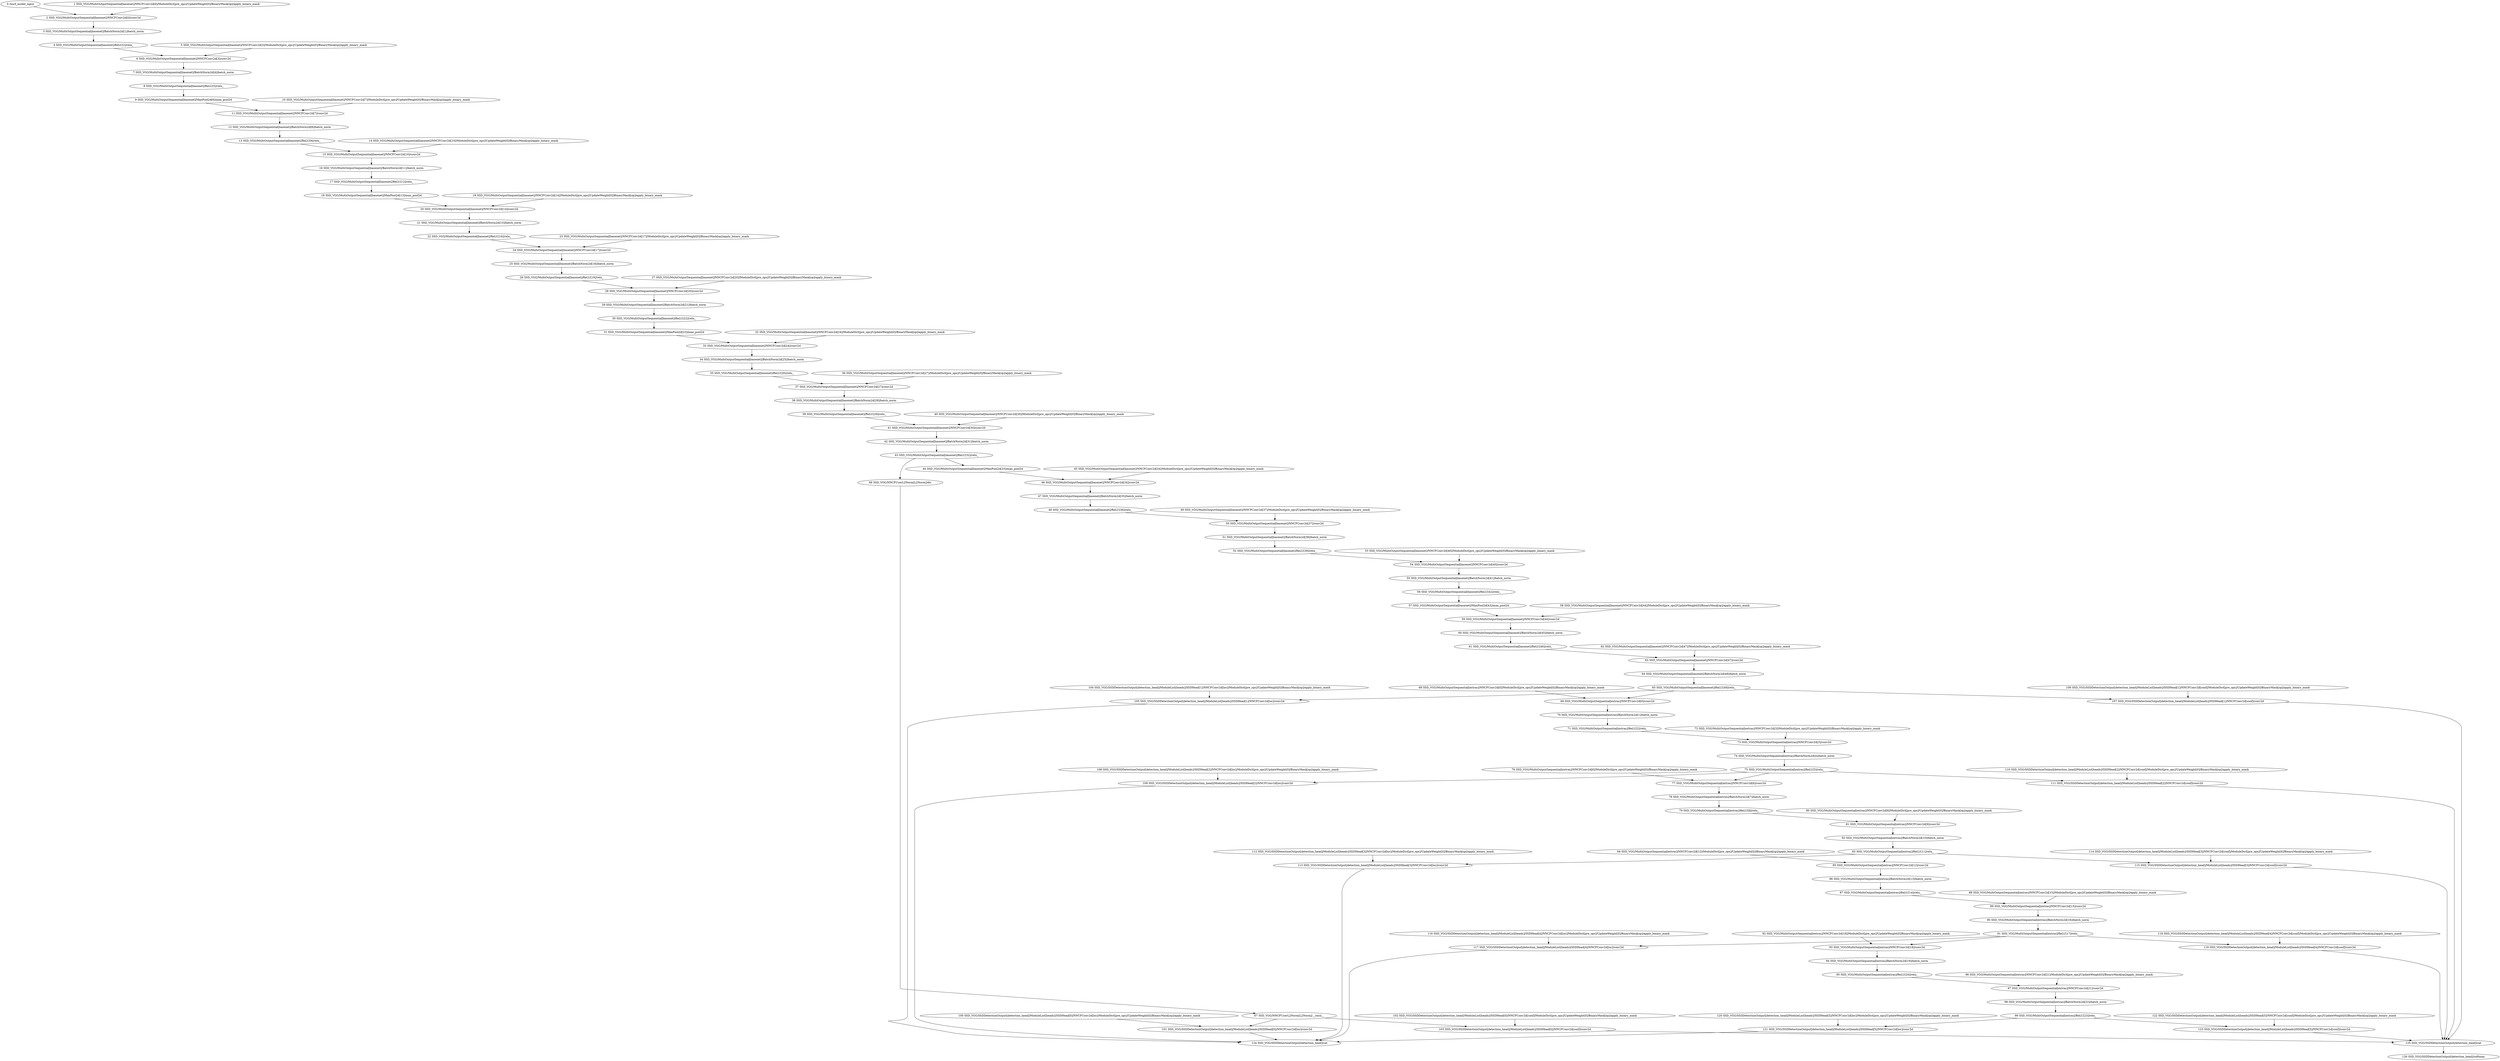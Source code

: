 strict digraph  {
"0 /nncf_model_input" [id=0, scope="", type=nncf_model_input];
"1 SSD_VGG/MultiOutputSequential[basenet]/NNCFConv2d[0]/ModuleDict[pre_ops]/UpdateWeight[0]/BinaryMask[op]/apply_binary_mask" [id=1, scope="SSD_VGG/MultiOutputSequential[basenet]/NNCFConv2d[0]/ModuleDict[pre_ops]/UpdateWeight[0]/BinaryMask[op]", type=apply_binary_mask];
"2 SSD_VGG/MultiOutputSequential[basenet]/NNCFConv2d[0]/conv2d" [id=2, scope="SSD_VGG/MultiOutputSequential[basenet]/NNCFConv2d[0]", type=conv2d];
"3 SSD_VGG/MultiOutputSequential[basenet]/BatchNorm2d[1]/batch_norm" [id=3, scope="SSD_VGG/MultiOutputSequential[basenet]/BatchNorm2d[1]", type=batch_norm];
"4 SSD_VGG/MultiOutputSequential[basenet]/ReLU[2]/relu_" [id=4, scope="SSD_VGG/MultiOutputSequential[basenet]/ReLU[2]", type=relu_];
"5 SSD_VGG/MultiOutputSequential[basenet]/NNCFConv2d[3]/ModuleDict[pre_ops]/UpdateWeight[0]/BinaryMask[op]/apply_binary_mask" [id=5, scope="SSD_VGG/MultiOutputSequential[basenet]/NNCFConv2d[3]/ModuleDict[pre_ops]/UpdateWeight[0]/BinaryMask[op]", type=apply_binary_mask];
"6 SSD_VGG/MultiOutputSequential[basenet]/NNCFConv2d[3]/conv2d" [id=6, scope="SSD_VGG/MultiOutputSequential[basenet]/NNCFConv2d[3]", type=conv2d];
"7 SSD_VGG/MultiOutputSequential[basenet]/BatchNorm2d[4]/batch_norm" [id=7, scope="SSD_VGG/MultiOutputSequential[basenet]/BatchNorm2d[4]", type=batch_norm];
"8 SSD_VGG/MultiOutputSequential[basenet]/ReLU[5]/relu_" [id=8, scope="SSD_VGG/MultiOutputSequential[basenet]/ReLU[5]", type=relu_];
"9 SSD_VGG/MultiOutputSequential[basenet]/MaxPool2d[6]/max_pool2d" [id=9, scope="SSD_VGG/MultiOutputSequential[basenet]/MaxPool2d[6]", type=max_pool2d];
"10 SSD_VGG/MultiOutputSequential[basenet]/NNCFConv2d[7]/ModuleDict[pre_ops]/UpdateWeight[0]/BinaryMask[op]/apply_binary_mask" [id=10, scope="SSD_VGG/MultiOutputSequential[basenet]/NNCFConv2d[7]/ModuleDict[pre_ops]/UpdateWeight[0]/BinaryMask[op]", type=apply_binary_mask];
"11 SSD_VGG/MultiOutputSequential[basenet]/NNCFConv2d[7]/conv2d" [id=11, scope="SSD_VGG/MultiOutputSequential[basenet]/NNCFConv2d[7]", type=conv2d];
"12 SSD_VGG/MultiOutputSequential[basenet]/BatchNorm2d[8]/batch_norm" [id=12, scope="SSD_VGG/MultiOutputSequential[basenet]/BatchNorm2d[8]", type=batch_norm];
"13 SSD_VGG/MultiOutputSequential[basenet]/ReLU[9]/relu_" [id=13, scope="SSD_VGG/MultiOutputSequential[basenet]/ReLU[9]", type=relu_];
"14 SSD_VGG/MultiOutputSequential[basenet]/NNCFConv2d[10]/ModuleDict[pre_ops]/UpdateWeight[0]/BinaryMask[op]/apply_binary_mask" [id=14, scope="SSD_VGG/MultiOutputSequential[basenet]/NNCFConv2d[10]/ModuleDict[pre_ops]/UpdateWeight[0]/BinaryMask[op]", type=apply_binary_mask];
"15 SSD_VGG/MultiOutputSequential[basenet]/NNCFConv2d[10]/conv2d" [id=15, scope="SSD_VGG/MultiOutputSequential[basenet]/NNCFConv2d[10]", type=conv2d];
"16 SSD_VGG/MultiOutputSequential[basenet]/BatchNorm2d[11]/batch_norm" [id=16, scope="SSD_VGG/MultiOutputSequential[basenet]/BatchNorm2d[11]", type=batch_norm];
"17 SSD_VGG/MultiOutputSequential[basenet]/ReLU[12]/relu_" [id=17, scope="SSD_VGG/MultiOutputSequential[basenet]/ReLU[12]", type=relu_];
"18 SSD_VGG/MultiOutputSequential[basenet]/MaxPool2d[13]/max_pool2d" [id=18, scope="SSD_VGG/MultiOutputSequential[basenet]/MaxPool2d[13]", type=max_pool2d];
"19 SSD_VGG/MultiOutputSequential[basenet]/NNCFConv2d[14]/ModuleDict[pre_ops]/UpdateWeight[0]/BinaryMask[op]/apply_binary_mask" [id=19, scope="SSD_VGG/MultiOutputSequential[basenet]/NNCFConv2d[14]/ModuleDict[pre_ops]/UpdateWeight[0]/BinaryMask[op]", type=apply_binary_mask];
"20 SSD_VGG/MultiOutputSequential[basenet]/NNCFConv2d[14]/conv2d" [id=20, scope="SSD_VGG/MultiOutputSequential[basenet]/NNCFConv2d[14]", type=conv2d];
"21 SSD_VGG/MultiOutputSequential[basenet]/BatchNorm2d[15]/batch_norm" [id=21, scope="SSD_VGG/MultiOutputSequential[basenet]/BatchNorm2d[15]", type=batch_norm];
"22 SSD_VGG/MultiOutputSequential[basenet]/ReLU[16]/relu_" [id=22, scope="SSD_VGG/MultiOutputSequential[basenet]/ReLU[16]", type=relu_];
"23 SSD_VGG/MultiOutputSequential[basenet]/NNCFConv2d[17]/ModuleDict[pre_ops]/UpdateWeight[0]/BinaryMask[op]/apply_binary_mask" [id=23, scope="SSD_VGG/MultiOutputSequential[basenet]/NNCFConv2d[17]/ModuleDict[pre_ops]/UpdateWeight[0]/BinaryMask[op]", type=apply_binary_mask];
"24 SSD_VGG/MultiOutputSequential[basenet]/NNCFConv2d[17]/conv2d" [id=24, scope="SSD_VGG/MultiOutputSequential[basenet]/NNCFConv2d[17]", type=conv2d];
"25 SSD_VGG/MultiOutputSequential[basenet]/BatchNorm2d[18]/batch_norm" [id=25, scope="SSD_VGG/MultiOutputSequential[basenet]/BatchNorm2d[18]", type=batch_norm];
"26 SSD_VGG/MultiOutputSequential[basenet]/ReLU[19]/relu_" [id=26, scope="SSD_VGG/MultiOutputSequential[basenet]/ReLU[19]", type=relu_];
"27 SSD_VGG/MultiOutputSequential[basenet]/NNCFConv2d[20]/ModuleDict[pre_ops]/UpdateWeight[0]/BinaryMask[op]/apply_binary_mask" [id=27, scope="SSD_VGG/MultiOutputSequential[basenet]/NNCFConv2d[20]/ModuleDict[pre_ops]/UpdateWeight[0]/BinaryMask[op]", type=apply_binary_mask];
"28 SSD_VGG/MultiOutputSequential[basenet]/NNCFConv2d[20]/conv2d" [id=28, scope="SSD_VGG/MultiOutputSequential[basenet]/NNCFConv2d[20]", type=conv2d];
"29 SSD_VGG/MultiOutputSequential[basenet]/BatchNorm2d[21]/batch_norm" [id=29, scope="SSD_VGG/MultiOutputSequential[basenet]/BatchNorm2d[21]", type=batch_norm];
"30 SSD_VGG/MultiOutputSequential[basenet]/ReLU[22]/relu_" [id=30, scope="SSD_VGG/MultiOutputSequential[basenet]/ReLU[22]", type=relu_];
"31 SSD_VGG/MultiOutputSequential[basenet]/MaxPool2d[23]/max_pool2d" [id=31, scope="SSD_VGG/MultiOutputSequential[basenet]/MaxPool2d[23]", type=max_pool2d];
"32 SSD_VGG/MultiOutputSequential[basenet]/NNCFConv2d[24]/ModuleDict[pre_ops]/UpdateWeight[0]/BinaryMask[op]/apply_binary_mask" [id=32, scope="SSD_VGG/MultiOutputSequential[basenet]/NNCFConv2d[24]/ModuleDict[pre_ops]/UpdateWeight[0]/BinaryMask[op]", type=apply_binary_mask];
"33 SSD_VGG/MultiOutputSequential[basenet]/NNCFConv2d[24]/conv2d" [id=33, scope="SSD_VGG/MultiOutputSequential[basenet]/NNCFConv2d[24]", type=conv2d];
"34 SSD_VGG/MultiOutputSequential[basenet]/BatchNorm2d[25]/batch_norm" [id=34, scope="SSD_VGG/MultiOutputSequential[basenet]/BatchNorm2d[25]", type=batch_norm];
"35 SSD_VGG/MultiOutputSequential[basenet]/ReLU[26]/relu_" [id=35, scope="SSD_VGG/MultiOutputSequential[basenet]/ReLU[26]", type=relu_];
"36 SSD_VGG/MultiOutputSequential[basenet]/NNCFConv2d[27]/ModuleDict[pre_ops]/UpdateWeight[0]/BinaryMask[op]/apply_binary_mask" [id=36, scope="SSD_VGG/MultiOutputSequential[basenet]/NNCFConv2d[27]/ModuleDict[pre_ops]/UpdateWeight[0]/BinaryMask[op]", type=apply_binary_mask];
"37 SSD_VGG/MultiOutputSequential[basenet]/NNCFConv2d[27]/conv2d" [id=37, scope="SSD_VGG/MultiOutputSequential[basenet]/NNCFConv2d[27]", type=conv2d];
"38 SSD_VGG/MultiOutputSequential[basenet]/BatchNorm2d[28]/batch_norm" [id=38, scope="SSD_VGG/MultiOutputSequential[basenet]/BatchNorm2d[28]", type=batch_norm];
"39 SSD_VGG/MultiOutputSequential[basenet]/ReLU[29]/relu_" [id=39, scope="SSD_VGG/MultiOutputSequential[basenet]/ReLU[29]", type=relu_];
"40 SSD_VGG/MultiOutputSequential[basenet]/NNCFConv2d[30]/ModuleDict[pre_ops]/UpdateWeight[0]/BinaryMask[op]/apply_binary_mask" [id=40, scope="SSD_VGG/MultiOutputSequential[basenet]/NNCFConv2d[30]/ModuleDict[pre_ops]/UpdateWeight[0]/BinaryMask[op]", type=apply_binary_mask];
"41 SSD_VGG/MultiOutputSequential[basenet]/NNCFConv2d[30]/conv2d" [id=41, scope="SSD_VGG/MultiOutputSequential[basenet]/NNCFConv2d[30]", type=conv2d];
"42 SSD_VGG/MultiOutputSequential[basenet]/BatchNorm2d[31]/batch_norm" [id=42, scope="SSD_VGG/MultiOutputSequential[basenet]/BatchNorm2d[31]", type=batch_norm];
"43 SSD_VGG/MultiOutputSequential[basenet]/ReLU[32]/relu_" [id=43, scope="SSD_VGG/MultiOutputSequential[basenet]/ReLU[32]", type=relu_];
"44 SSD_VGG/MultiOutputSequential[basenet]/MaxPool2d[33]/max_pool2d" [id=44, scope="SSD_VGG/MultiOutputSequential[basenet]/MaxPool2d[33]", type=max_pool2d];
"45 SSD_VGG/MultiOutputSequential[basenet]/NNCFConv2d[34]/ModuleDict[pre_ops]/UpdateWeight[0]/BinaryMask[op]/apply_binary_mask" [id=45, scope="SSD_VGG/MultiOutputSequential[basenet]/NNCFConv2d[34]/ModuleDict[pre_ops]/UpdateWeight[0]/BinaryMask[op]", type=apply_binary_mask];
"46 SSD_VGG/MultiOutputSequential[basenet]/NNCFConv2d[34]/conv2d" [id=46, scope="SSD_VGG/MultiOutputSequential[basenet]/NNCFConv2d[34]", type=conv2d];
"47 SSD_VGG/MultiOutputSequential[basenet]/BatchNorm2d[35]/batch_norm" [id=47, scope="SSD_VGG/MultiOutputSequential[basenet]/BatchNorm2d[35]", type=batch_norm];
"48 SSD_VGG/MultiOutputSequential[basenet]/ReLU[36]/relu_" [id=48, scope="SSD_VGG/MultiOutputSequential[basenet]/ReLU[36]", type=relu_];
"49 SSD_VGG/MultiOutputSequential[basenet]/NNCFConv2d[37]/ModuleDict[pre_ops]/UpdateWeight[0]/BinaryMask[op]/apply_binary_mask" [id=49, scope="SSD_VGG/MultiOutputSequential[basenet]/NNCFConv2d[37]/ModuleDict[pre_ops]/UpdateWeight[0]/BinaryMask[op]", type=apply_binary_mask];
"50 SSD_VGG/MultiOutputSequential[basenet]/NNCFConv2d[37]/conv2d" [id=50, scope="SSD_VGG/MultiOutputSequential[basenet]/NNCFConv2d[37]", type=conv2d];
"51 SSD_VGG/MultiOutputSequential[basenet]/BatchNorm2d[38]/batch_norm" [id=51, scope="SSD_VGG/MultiOutputSequential[basenet]/BatchNorm2d[38]", type=batch_norm];
"52 SSD_VGG/MultiOutputSequential[basenet]/ReLU[39]/relu_" [id=52, scope="SSD_VGG/MultiOutputSequential[basenet]/ReLU[39]", type=relu_];
"53 SSD_VGG/MultiOutputSequential[basenet]/NNCFConv2d[40]/ModuleDict[pre_ops]/UpdateWeight[0]/BinaryMask[op]/apply_binary_mask" [id=53, scope="SSD_VGG/MultiOutputSequential[basenet]/NNCFConv2d[40]/ModuleDict[pre_ops]/UpdateWeight[0]/BinaryMask[op]", type=apply_binary_mask];
"54 SSD_VGG/MultiOutputSequential[basenet]/NNCFConv2d[40]/conv2d" [id=54, scope="SSD_VGG/MultiOutputSequential[basenet]/NNCFConv2d[40]", type=conv2d];
"55 SSD_VGG/MultiOutputSequential[basenet]/BatchNorm2d[41]/batch_norm" [id=55, scope="SSD_VGG/MultiOutputSequential[basenet]/BatchNorm2d[41]", type=batch_norm];
"56 SSD_VGG/MultiOutputSequential[basenet]/ReLU[42]/relu_" [id=56, scope="SSD_VGG/MultiOutputSequential[basenet]/ReLU[42]", type=relu_];
"57 SSD_VGG/MultiOutputSequential[basenet]/MaxPool2d[43]/max_pool2d" [id=57, scope="SSD_VGG/MultiOutputSequential[basenet]/MaxPool2d[43]", type=max_pool2d];
"58 SSD_VGG/MultiOutputSequential[basenet]/NNCFConv2d[44]/ModuleDict[pre_ops]/UpdateWeight[0]/BinaryMask[op]/apply_binary_mask" [id=58, scope="SSD_VGG/MultiOutputSequential[basenet]/NNCFConv2d[44]/ModuleDict[pre_ops]/UpdateWeight[0]/BinaryMask[op]", type=apply_binary_mask];
"59 SSD_VGG/MultiOutputSequential[basenet]/NNCFConv2d[44]/conv2d" [id=59, scope="SSD_VGG/MultiOutputSequential[basenet]/NNCFConv2d[44]", type=conv2d];
"60 SSD_VGG/MultiOutputSequential[basenet]/BatchNorm2d[45]/batch_norm" [id=60, scope="SSD_VGG/MultiOutputSequential[basenet]/BatchNorm2d[45]", type=batch_norm];
"61 SSD_VGG/MultiOutputSequential[basenet]/ReLU[46]/relu_" [id=61, scope="SSD_VGG/MultiOutputSequential[basenet]/ReLU[46]", type=relu_];
"62 SSD_VGG/MultiOutputSequential[basenet]/NNCFConv2d[47]/ModuleDict[pre_ops]/UpdateWeight[0]/BinaryMask[op]/apply_binary_mask" [id=62, scope="SSD_VGG/MultiOutputSequential[basenet]/NNCFConv2d[47]/ModuleDict[pre_ops]/UpdateWeight[0]/BinaryMask[op]", type=apply_binary_mask];
"63 SSD_VGG/MultiOutputSequential[basenet]/NNCFConv2d[47]/conv2d" [id=63, scope="SSD_VGG/MultiOutputSequential[basenet]/NNCFConv2d[47]", type=conv2d];
"64 SSD_VGG/MultiOutputSequential[basenet]/BatchNorm2d[48]/batch_norm" [id=64, scope="SSD_VGG/MultiOutputSequential[basenet]/BatchNorm2d[48]", type=batch_norm];
"65 SSD_VGG/MultiOutputSequential[basenet]/ReLU[49]/relu_" [id=65, scope="SSD_VGG/MultiOutputSequential[basenet]/ReLU[49]", type=relu_];
"66 SSD_VGG/NNCFUserL2Norm[L2Norm]/div" [id=66, scope="SSD_VGG/NNCFUserL2Norm[L2Norm]", type=div];
"67 SSD_VGG/NNCFUserL2Norm[L2Norm]/__rmul__" [id=67, scope="SSD_VGG/NNCFUserL2Norm[L2Norm]", type=__rmul__];
"68 SSD_VGG/MultiOutputSequential[extras]/NNCFConv2d[0]/ModuleDict[pre_ops]/UpdateWeight[0]/BinaryMask[op]/apply_binary_mask" [id=68, scope="SSD_VGG/MultiOutputSequential[extras]/NNCFConv2d[0]/ModuleDict[pre_ops]/UpdateWeight[0]/BinaryMask[op]", type=apply_binary_mask];
"69 SSD_VGG/MultiOutputSequential[extras]/NNCFConv2d[0]/conv2d" [id=69, scope="SSD_VGG/MultiOutputSequential[extras]/NNCFConv2d[0]", type=conv2d];
"70 SSD_VGG/MultiOutputSequential[extras]/BatchNorm2d[1]/batch_norm" [id=70, scope="SSD_VGG/MultiOutputSequential[extras]/BatchNorm2d[1]", type=batch_norm];
"71 SSD_VGG/MultiOutputSequential[extras]/ReLU[2]/relu_" [id=71, scope="SSD_VGG/MultiOutputSequential[extras]/ReLU[2]", type=relu_];
"72 SSD_VGG/MultiOutputSequential[extras]/NNCFConv2d[3]/ModuleDict[pre_ops]/UpdateWeight[0]/BinaryMask[op]/apply_binary_mask" [id=72, scope="SSD_VGG/MultiOutputSequential[extras]/NNCFConv2d[3]/ModuleDict[pre_ops]/UpdateWeight[0]/BinaryMask[op]", type=apply_binary_mask];
"73 SSD_VGG/MultiOutputSequential[extras]/NNCFConv2d[3]/conv2d" [id=73, scope="SSD_VGG/MultiOutputSequential[extras]/NNCFConv2d[3]", type=conv2d];
"74 SSD_VGG/MultiOutputSequential[extras]/BatchNorm2d[4]/batch_norm" [id=74, scope="SSD_VGG/MultiOutputSequential[extras]/BatchNorm2d[4]", type=batch_norm];
"75 SSD_VGG/MultiOutputSequential[extras]/ReLU[5]/relu_" [id=75, scope="SSD_VGG/MultiOutputSequential[extras]/ReLU[5]", type=relu_];
"76 SSD_VGG/MultiOutputSequential[extras]/NNCFConv2d[6]/ModuleDict[pre_ops]/UpdateWeight[0]/BinaryMask[op]/apply_binary_mask" [id=76, scope="SSD_VGG/MultiOutputSequential[extras]/NNCFConv2d[6]/ModuleDict[pre_ops]/UpdateWeight[0]/BinaryMask[op]", type=apply_binary_mask];
"77 SSD_VGG/MultiOutputSequential[extras]/NNCFConv2d[6]/conv2d" [id=77, scope="SSD_VGG/MultiOutputSequential[extras]/NNCFConv2d[6]", type=conv2d];
"78 SSD_VGG/MultiOutputSequential[extras]/BatchNorm2d[7]/batch_norm" [id=78, scope="SSD_VGG/MultiOutputSequential[extras]/BatchNorm2d[7]", type=batch_norm];
"79 SSD_VGG/MultiOutputSequential[extras]/ReLU[8]/relu_" [id=79, scope="SSD_VGG/MultiOutputSequential[extras]/ReLU[8]", type=relu_];
"80 SSD_VGG/MultiOutputSequential[extras]/NNCFConv2d[9]/ModuleDict[pre_ops]/UpdateWeight[0]/BinaryMask[op]/apply_binary_mask" [id=80, scope="SSD_VGG/MultiOutputSequential[extras]/NNCFConv2d[9]/ModuleDict[pre_ops]/UpdateWeight[0]/BinaryMask[op]", type=apply_binary_mask];
"81 SSD_VGG/MultiOutputSequential[extras]/NNCFConv2d[9]/conv2d" [id=81, scope="SSD_VGG/MultiOutputSequential[extras]/NNCFConv2d[9]", type=conv2d];
"82 SSD_VGG/MultiOutputSequential[extras]/BatchNorm2d[10]/batch_norm" [id=82, scope="SSD_VGG/MultiOutputSequential[extras]/BatchNorm2d[10]", type=batch_norm];
"83 SSD_VGG/MultiOutputSequential[extras]/ReLU[11]/relu_" [id=83, scope="SSD_VGG/MultiOutputSequential[extras]/ReLU[11]", type=relu_];
"84 SSD_VGG/MultiOutputSequential[extras]/NNCFConv2d[12]/ModuleDict[pre_ops]/UpdateWeight[0]/BinaryMask[op]/apply_binary_mask" [id=84, scope="SSD_VGG/MultiOutputSequential[extras]/NNCFConv2d[12]/ModuleDict[pre_ops]/UpdateWeight[0]/BinaryMask[op]", type=apply_binary_mask];
"85 SSD_VGG/MultiOutputSequential[extras]/NNCFConv2d[12]/conv2d" [id=85, scope="SSD_VGG/MultiOutputSequential[extras]/NNCFConv2d[12]", type=conv2d];
"86 SSD_VGG/MultiOutputSequential[extras]/BatchNorm2d[13]/batch_norm" [id=86, scope="SSD_VGG/MultiOutputSequential[extras]/BatchNorm2d[13]", type=batch_norm];
"87 SSD_VGG/MultiOutputSequential[extras]/ReLU[14]/relu_" [id=87, scope="SSD_VGG/MultiOutputSequential[extras]/ReLU[14]", type=relu_];
"88 SSD_VGG/MultiOutputSequential[extras]/NNCFConv2d[15]/ModuleDict[pre_ops]/UpdateWeight[0]/BinaryMask[op]/apply_binary_mask" [id=88, scope="SSD_VGG/MultiOutputSequential[extras]/NNCFConv2d[15]/ModuleDict[pre_ops]/UpdateWeight[0]/BinaryMask[op]", type=apply_binary_mask];
"89 SSD_VGG/MultiOutputSequential[extras]/NNCFConv2d[15]/conv2d" [id=89, scope="SSD_VGG/MultiOutputSequential[extras]/NNCFConv2d[15]", type=conv2d];
"90 SSD_VGG/MultiOutputSequential[extras]/BatchNorm2d[16]/batch_norm" [id=90, scope="SSD_VGG/MultiOutputSequential[extras]/BatchNorm2d[16]", type=batch_norm];
"91 SSD_VGG/MultiOutputSequential[extras]/ReLU[17]/relu_" [id=91, scope="SSD_VGG/MultiOutputSequential[extras]/ReLU[17]", type=relu_];
"92 SSD_VGG/MultiOutputSequential[extras]/NNCFConv2d[18]/ModuleDict[pre_ops]/UpdateWeight[0]/BinaryMask[op]/apply_binary_mask" [id=92, scope="SSD_VGG/MultiOutputSequential[extras]/NNCFConv2d[18]/ModuleDict[pre_ops]/UpdateWeight[0]/BinaryMask[op]", type=apply_binary_mask];
"93 SSD_VGG/MultiOutputSequential[extras]/NNCFConv2d[18]/conv2d" [id=93, scope="SSD_VGG/MultiOutputSequential[extras]/NNCFConv2d[18]", type=conv2d];
"94 SSD_VGG/MultiOutputSequential[extras]/BatchNorm2d[19]/batch_norm" [id=94, scope="SSD_VGG/MultiOutputSequential[extras]/BatchNorm2d[19]", type=batch_norm];
"95 SSD_VGG/MultiOutputSequential[extras]/ReLU[20]/relu_" [id=95, scope="SSD_VGG/MultiOutputSequential[extras]/ReLU[20]", type=relu_];
"96 SSD_VGG/MultiOutputSequential[extras]/NNCFConv2d[21]/ModuleDict[pre_ops]/UpdateWeight[0]/BinaryMask[op]/apply_binary_mask" [id=96, scope="SSD_VGG/MultiOutputSequential[extras]/NNCFConv2d[21]/ModuleDict[pre_ops]/UpdateWeight[0]/BinaryMask[op]", type=apply_binary_mask];
"97 SSD_VGG/MultiOutputSequential[extras]/NNCFConv2d[21]/conv2d" [id=97, scope="SSD_VGG/MultiOutputSequential[extras]/NNCFConv2d[21]", type=conv2d];
"98 SSD_VGG/MultiOutputSequential[extras]/BatchNorm2d[22]/batch_norm" [id=98, scope="SSD_VGG/MultiOutputSequential[extras]/BatchNorm2d[22]", type=batch_norm];
"99 SSD_VGG/MultiOutputSequential[extras]/ReLU[23]/relu_" [id=99, scope="SSD_VGG/MultiOutputSequential[extras]/ReLU[23]", type=relu_];
"100 SSD_VGG/SSDDetectionOutput[detection_head]/ModuleList[heads]/SSDHead[0]/NNCFConv2d[loc]/ModuleDict[pre_ops]/UpdateWeight[0]/BinaryMask[op]/apply_binary_mask" [id=100, scope="SSD_VGG/SSDDetectionOutput[detection_head]/ModuleList[heads]/SSDHead[0]/NNCFConv2d[loc]/ModuleDict[pre_ops]/UpdateWeight[0]/BinaryMask[op]", type=apply_binary_mask];
"101 SSD_VGG/SSDDetectionOutput[detection_head]/ModuleList[heads]/SSDHead[0]/NNCFConv2d[loc]/conv2d" [id=101, scope="SSD_VGG/SSDDetectionOutput[detection_head]/ModuleList[heads]/SSDHead[0]/NNCFConv2d[loc]", type=conv2d];
"102 SSD_VGG/SSDDetectionOutput[detection_head]/ModuleList[heads]/SSDHead[0]/NNCFConv2d[conf]/ModuleDict[pre_ops]/UpdateWeight[0]/BinaryMask[op]/apply_binary_mask" [id=102, scope="SSD_VGG/SSDDetectionOutput[detection_head]/ModuleList[heads]/SSDHead[0]/NNCFConv2d[conf]/ModuleDict[pre_ops]/UpdateWeight[0]/BinaryMask[op]", type=apply_binary_mask];
"103 SSD_VGG/SSDDetectionOutput[detection_head]/ModuleList[heads]/SSDHead[0]/NNCFConv2d[conf]/conv2d" [id=103, scope="SSD_VGG/SSDDetectionOutput[detection_head]/ModuleList[heads]/SSDHead[0]/NNCFConv2d[conf]", type=conv2d];
"104 SSD_VGG/SSDDetectionOutput[detection_head]/ModuleList[heads]/SSDHead[1]/NNCFConv2d[loc]/ModuleDict[pre_ops]/UpdateWeight[0]/BinaryMask[op]/apply_binary_mask" [id=104, scope="SSD_VGG/SSDDetectionOutput[detection_head]/ModuleList[heads]/SSDHead[1]/NNCFConv2d[loc]/ModuleDict[pre_ops]/UpdateWeight[0]/BinaryMask[op]", type=apply_binary_mask];
"105 SSD_VGG/SSDDetectionOutput[detection_head]/ModuleList[heads]/SSDHead[1]/NNCFConv2d[loc]/conv2d" [id=105, scope="SSD_VGG/SSDDetectionOutput[detection_head]/ModuleList[heads]/SSDHead[1]/NNCFConv2d[loc]", type=conv2d];
"106 SSD_VGG/SSDDetectionOutput[detection_head]/ModuleList[heads]/SSDHead[1]/NNCFConv2d[conf]/ModuleDict[pre_ops]/UpdateWeight[0]/BinaryMask[op]/apply_binary_mask" [id=106, scope="SSD_VGG/SSDDetectionOutput[detection_head]/ModuleList[heads]/SSDHead[1]/NNCFConv2d[conf]/ModuleDict[pre_ops]/UpdateWeight[0]/BinaryMask[op]", type=apply_binary_mask];
"107 SSD_VGG/SSDDetectionOutput[detection_head]/ModuleList[heads]/SSDHead[1]/NNCFConv2d[conf]/conv2d" [id=107, scope="SSD_VGG/SSDDetectionOutput[detection_head]/ModuleList[heads]/SSDHead[1]/NNCFConv2d[conf]", type=conv2d];
"108 SSD_VGG/SSDDetectionOutput[detection_head]/ModuleList[heads]/SSDHead[2]/NNCFConv2d[loc]/ModuleDict[pre_ops]/UpdateWeight[0]/BinaryMask[op]/apply_binary_mask" [id=108, scope="SSD_VGG/SSDDetectionOutput[detection_head]/ModuleList[heads]/SSDHead[2]/NNCFConv2d[loc]/ModuleDict[pre_ops]/UpdateWeight[0]/BinaryMask[op]", type=apply_binary_mask];
"109 SSD_VGG/SSDDetectionOutput[detection_head]/ModuleList[heads]/SSDHead[2]/NNCFConv2d[loc]/conv2d" [id=109, scope="SSD_VGG/SSDDetectionOutput[detection_head]/ModuleList[heads]/SSDHead[2]/NNCFConv2d[loc]", type=conv2d];
"110 SSD_VGG/SSDDetectionOutput[detection_head]/ModuleList[heads]/SSDHead[2]/NNCFConv2d[conf]/ModuleDict[pre_ops]/UpdateWeight[0]/BinaryMask[op]/apply_binary_mask" [id=110, scope="SSD_VGG/SSDDetectionOutput[detection_head]/ModuleList[heads]/SSDHead[2]/NNCFConv2d[conf]/ModuleDict[pre_ops]/UpdateWeight[0]/BinaryMask[op]", type=apply_binary_mask];
"111 SSD_VGG/SSDDetectionOutput[detection_head]/ModuleList[heads]/SSDHead[2]/NNCFConv2d[conf]/conv2d" [id=111, scope="SSD_VGG/SSDDetectionOutput[detection_head]/ModuleList[heads]/SSDHead[2]/NNCFConv2d[conf]", type=conv2d];
"112 SSD_VGG/SSDDetectionOutput[detection_head]/ModuleList[heads]/SSDHead[3]/NNCFConv2d[loc]/ModuleDict[pre_ops]/UpdateWeight[0]/BinaryMask[op]/apply_binary_mask" [id=112, scope="SSD_VGG/SSDDetectionOutput[detection_head]/ModuleList[heads]/SSDHead[3]/NNCFConv2d[loc]/ModuleDict[pre_ops]/UpdateWeight[0]/BinaryMask[op]", type=apply_binary_mask];
"113 SSD_VGG/SSDDetectionOutput[detection_head]/ModuleList[heads]/SSDHead[3]/NNCFConv2d[loc]/conv2d" [id=113, scope="SSD_VGG/SSDDetectionOutput[detection_head]/ModuleList[heads]/SSDHead[3]/NNCFConv2d[loc]", type=conv2d];
"114 SSD_VGG/SSDDetectionOutput[detection_head]/ModuleList[heads]/SSDHead[3]/NNCFConv2d[conf]/ModuleDict[pre_ops]/UpdateWeight[0]/BinaryMask[op]/apply_binary_mask" [id=114, scope="SSD_VGG/SSDDetectionOutput[detection_head]/ModuleList[heads]/SSDHead[3]/NNCFConv2d[conf]/ModuleDict[pre_ops]/UpdateWeight[0]/BinaryMask[op]", type=apply_binary_mask];
"115 SSD_VGG/SSDDetectionOutput[detection_head]/ModuleList[heads]/SSDHead[3]/NNCFConv2d[conf]/conv2d" [id=115, scope="SSD_VGG/SSDDetectionOutput[detection_head]/ModuleList[heads]/SSDHead[3]/NNCFConv2d[conf]", type=conv2d];
"116 SSD_VGG/SSDDetectionOutput[detection_head]/ModuleList[heads]/SSDHead[4]/NNCFConv2d[loc]/ModuleDict[pre_ops]/UpdateWeight[0]/BinaryMask[op]/apply_binary_mask" [id=116, scope="SSD_VGG/SSDDetectionOutput[detection_head]/ModuleList[heads]/SSDHead[4]/NNCFConv2d[loc]/ModuleDict[pre_ops]/UpdateWeight[0]/BinaryMask[op]", type=apply_binary_mask];
"117 SSD_VGG/SSDDetectionOutput[detection_head]/ModuleList[heads]/SSDHead[4]/NNCFConv2d[loc]/conv2d" [id=117, scope="SSD_VGG/SSDDetectionOutput[detection_head]/ModuleList[heads]/SSDHead[4]/NNCFConv2d[loc]", type=conv2d];
"118 SSD_VGG/SSDDetectionOutput[detection_head]/ModuleList[heads]/SSDHead[4]/NNCFConv2d[conf]/ModuleDict[pre_ops]/UpdateWeight[0]/BinaryMask[op]/apply_binary_mask" [id=118, scope="SSD_VGG/SSDDetectionOutput[detection_head]/ModuleList[heads]/SSDHead[4]/NNCFConv2d[conf]/ModuleDict[pre_ops]/UpdateWeight[0]/BinaryMask[op]", type=apply_binary_mask];
"119 SSD_VGG/SSDDetectionOutput[detection_head]/ModuleList[heads]/SSDHead[4]/NNCFConv2d[conf]/conv2d" [id=119, scope="SSD_VGG/SSDDetectionOutput[detection_head]/ModuleList[heads]/SSDHead[4]/NNCFConv2d[conf]", type=conv2d];
"120 SSD_VGG/SSDDetectionOutput[detection_head]/ModuleList[heads]/SSDHead[5]/NNCFConv2d[loc]/ModuleDict[pre_ops]/UpdateWeight[0]/BinaryMask[op]/apply_binary_mask" [id=120, scope="SSD_VGG/SSDDetectionOutput[detection_head]/ModuleList[heads]/SSDHead[5]/NNCFConv2d[loc]/ModuleDict[pre_ops]/UpdateWeight[0]/BinaryMask[op]", type=apply_binary_mask];
"121 SSD_VGG/SSDDetectionOutput[detection_head]/ModuleList[heads]/SSDHead[5]/NNCFConv2d[loc]/conv2d" [id=121, scope="SSD_VGG/SSDDetectionOutput[detection_head]/ModuleList[heads]/SSDHead[5]/NNCFConv2d[loc]", type=conv2d];
"122 SSD_VGG/SSDDetectionOutput[detection_head]/ModuleList[heads]/SSDHead[5]/NNCFConv2d[conf]/ModuleDict[pre_ops]/UpdateWeight[0]/BinaryMask[op]/apply_binary_mask" [id=122, scope="SSD_VGG/SSDDetectionOutput[detection_head]/ModuleList[heads]/SSDHead[5]/NNCFConv2d[conf]/ModuleDict[pre_ops]/UpdateWeight[0]/BinaryMask[op]", type=apply_binary_mask];
"123 SSD_VGG/SSDDetectionOutput[detection_head]/ModuleList[heads]/SSDHead[5]/NNCFConv2d[conf]/conv2d" [id=123, scope="SSD_VGG/SSDDetectionOutput[detection_head]/ModuleList[heads]/SSDHead[5]/NNCFConv2d[conf]", type=conv2d];
"124 SSD_VGG/SSDDetectionOutput[detection_head]/cat" [id=124, scope="SSD_VGG/SSDDetectionOutput[detection_head]", type=cat];
"125 SSD_VGG/SSDDetectionOutput[detection_head]/cat" [id=125, scope="SSD_VGG/SSDDetectionOutput[detection_head]", type=cat];
"126 SSD_VGG/SSDDetectionOutput[detection_head]/softmax" [id=126, scope="SSD_VGG/SSDDetectionOutput[detection_head]", type=softmax];
"0 /nncf_model_input" -> "2 SSD_VGG/MultiOutputSequential[basenet]/NNCFConv2d[0]/conv2d";
"1 SSD_VGG/MultiOutputSequential[basenet]/NNCFConv2d[0]/ModuleDict[pre_ops]/UpdateWeight[0]/BinaryMask[op]/apply_binary_mask" -> "2 SSD_VGG/MultiOutputSequential[basenet]/NNCFConv2d[0]/conv2d";
"2 SSD_VGG/MultiOutputSequential[basenet]/NNCFConv2d[0]/conv2d" -> "3 SSD_VGG/MultiOutputSequential[basenet]/BatchNorm2d[1]/batch_norm";
"3 SSD_VGG/MultiOutputSequential[basenet]/BatchNorm2d[1]/batch_norm" -> "4 SSD_VGG/MultiOutputSequential[basenet]/ReLU[2]/relu_";
"4 SSD_VGG/MultiOutputSequential[basenet]/ReLU[2]/relu_" -> "6 SSD_VGG/MultiOutputSequential[basenet]/NNCFConv2d[3]/conv2d";
"5 SSD_VGG/MultiOutputSequential[basenet]/NNCFConv2d[3]/ModuleDict[pre_ops]/UpdateWeight[0]/BinaryMask[op]/apply_binary_mask" -> "6 SSD_VGG/MultiOutputSequential[basenet]/NNCFConv2d[3]/conv2d";
"6 SSD_VGG/MultiOutputSequential[basenet]/NNCFConv2d[3]/conv2d" -> "7 SSD_VGG/MultiOutputSequential[basenet]/BatchNorm2d[4]/batch_norm";
"7 SSD_VGG/MultiOutputSequential[basenet]/BatchNorm2d[4]/batch_norm" -> "8 SSD_VGG/MultiOutputSequential[basenet]/ReLU[5]/relu_";
"8 SSD_VGG/MultiOutputSequential[basenet]/ReLU[5]/relu_" -> "9 SSD_VGG/MultiOutputSequential[basenet]/MaxPool2d[6]/max_pool2d";
"9 SSD_VGG/MultiOutputSequential[basenet]/MaxPool2d[6]/max_pool2d" -> "11 SSD_VGG/MultiOutputSequential[basenet]/NNCFConv2d[7]/conv2d";
"10 SSD_VGG/MultiOutputSequential[basenet]/NNCFConv2d[7]/ModuleDict[pre_ops]/UpdateWeight[0]/BinaryMask[op]/apply_binary_mask" -> "11 SSD_VGG/MultiOutputSequential[basenet]/NNCFConv2d[7]/conv2d";
"11 SSD_VGG/MultiOutputSequential[basenet]/NNCFConv2d[7]/conv2d" -> "12 SSD_VGG/MultiOutputSequential[basenet]/BatchNorm2d[8]/batch_norm";
"12 SSD_VGG/MultiOutputSequential[basenet]/BatchNorm2d[8]/batch_norm" -> "13 SSD_VGG/MultiOutputSequential[basenet]/ReLU[9]/relu_";
"13 SSD_VGG/MultiOutputSequential[basenet]/ReLU[9]/relu_" -> "15 SSD_VGG/MultiOutputSequential[basenet]/NNCFConv2d[10]/conv2d";
"14 SSD_VGG/MultiOutputSequential[basenet]/NNCFConv2d[10]/ModuleDict[pre_ops]/UpdateWeight[0]/BinaryMask[op]/apply_binary_mask" -> "15 SSD_VGG/MultiOutputSequential[basenet]/NNCFConv2d[10]/conv2d";
"15 SSD_VGG/MultiOutputSequential[basenet]/NNCFConv2d[10]/conv2d" -> "16 SSD_VGG/MultiOutputSequential[basenet]/BatchNorm2d[11]/batch_norm";
"16 SSD_VGG/MultiOutputSequential[basenet]/BatchNorm2d[11]/batch_norm" -> "17 SSD_VGG/MultiOutputSequential[basenet]/ReLU[12]/relu_";
"17 SSD_VGG/MultiOutputSequential[basenet]/ReLU[12]/relu_" -> "18 SSD_VGG/MultiOutputSequential[basenet]/MaxPool2d[13]/max_pool2d";
"18 SSD_VGG/MultiOutputSequential[basenet]/MaxPool2d[13]/max_pool2d" -> "20 SSD_VGG/MultiOutputSequential[basenet]/NNCFConv2d[14]/conv2d";
"19 SSD_VGG/MultiOutputSequential[basenet]/NNCFConv2d[14]/ModuleDict[pre_ops]/UpdateWeight[0]/BinaryMask[op]/apply_binary_mask" -> "20 SSD_VGG/MultiOutputSequential[basenet]/NNCFConv2d[14]/conv2d";
"20 SSD_VGG/MultiOutputSequential[basenet]/NNCFConv2d[14]/conv2d" -> "21 SSD_VGG/MultiOutputSequential[basenet]/BatchNorm2d[15]/batch_norm";
"21 SSD_VGG/MultiOutputSequential[basenet]/BatchNorm2d[15]/batch_norm" -> "22 SSD_VGG/MultiOutputSequential[basenet]/ReLU[16]/relu_";
"22 SSD_VGG/MultiOutputSequential[basenet]/ReLU[16]/relu_" -> "24 SSD_VGG/MultiOutputSequential[basenet]/NNCFConv2d[17]/conv2d";
"23 SSD_VGG/MultiOutputSequential[basenet]/NNCFConv2d[17]/ModuleDict[pre_ops]/UpdateWeight[0]/BinaryMask[op]/apply_binary_mask" -> "24 SSD_VGG/MultiOutputSequential[basenet]/NNCFConv2d[17]/conv2d";
"24 SSD_VGG/MultiOutputSequential[basenet]/NNCFConv2d[17]/conv2d" -> "25 SSD_VGG/MultiOutputSequential[basenet]/BatchNorm2d[18]/batch_norm";
"25 SSD_VGG/MultiOutputSequential[basenet]/BatchNorm2d[18]/batch_norm" -> "26 SSD_VGG/MultiOutputSequential[basenet]/ReLU[19]/relu_";
"26 SSD_VGG/MultiOutputSequential[basenet]/ReLU[19]/relu_" -> "28 SSD_VGG/MultiOutputSequential[basenet]/NNCFConv2d[20]/conv2d";
"27 SSD_VGG/MultiOutputSequential[basenet]/NNCFConv2d[20]/ModuleDict[pre_ops]/UpdateWeight[0]/BinaryMask[op]/apply_binary_mask" -> "28 SSD_VGG/MultiOutputSequential[basenet]/NNCFConv2d[20]/conv2d";
"28 SSD_VGG/MultiOutputSequential[basenet]/NNCFConv2d[20]/conv2d" -> "29 SSD_VGG/MultiOutputSequential[basenet]/BatchNorm2d[21]/batch_norm";
"29 SSD_VGG/MultiOutputSequential[basenet]/BatchNorm2d[21]/batch_norm" -> "30 SSD_VGG/MultiOutputSequential[basenet]/ReLU[22]/relu_";
"30 SSD_VGG/MultiOutputSequential[basenet]/ReLU[22]/relu_" -> "31 SSD_VGG/MultiOutputSequential[basenet]/MaxPool2d[23]/max_pool2d";
"31 SSD_VGG/MultiOutputSequential[basenet]/MaxPool2d[23]/max_pool2d" -> "33 SSD_VGG/MultiOutputSequential[basenet]/NNCFConv2d[24]/conv2d";
"32 SSD_VGG/MultiOutputSequential[basenet]/NNCFConv2d[24]/ModuleDict[pre_ops]/UpdateWeight[0]/BinaryMask[op]/apply_binary_mask" -> "33 SSD_VGG/MultiOutputSequential[basenet]/NNCFConv2d[24]/conv2d";
"33 SSD_VGG/MultiOutputSequential[basenet]/NNCFConv2d[24]/conv2d" -> "34 SSD_VGG/MultiOutputSequential[basenet]/BatchNorm2d[25]/batch_norm";
"34 SSD_VGG/MultiOutputSequential[basenet]/BatchNorm2d[25]/batch_norm" -> "35 SSD_VGG/MultiOutputSequential[basenet]/ReLU[26]/relu_";
"35 SSD_VGG/MultiOutputSequential[basenet]/ReLU[26]/relu_" -> "37 SSD_VGG/MultiOutputSequential[basenet]/NNCFConv2d[27]/conv2d";
"36 SSD_VGG/MultiOutputSequential[basenet]/NNCFConv2d[27]/ModuleDict[pre_ops]/UpdateWeight[0]/BinaryMask[op]/apply_binary_mask" -> "37 SSD_VGG/MultiOutputSequential[basenet]/NNCFConv2d[27]/conv2d";
"37 SSD_VGG/MultiOutputSequential[basenet]/NNCFConv2d[27]/conv2d" -> "38 SSD_VGG/MultiOutputSequential[basenet]/BatchNorm2d[28]/batch_norm";
"38 SSD_VGG/MultiOutputSequential[basenet]/BatchNorm2d[28]/batch_norm" -> "39 SSD_VGG/MultiOutputSequential[basenet]/ReLU[29]/relu_";
"39 SSD_VGG/MultiOutputSequential[basenet]/ReLU[29]/relu_" -> "41 SSD_VGG/MultiOutputSequential[basenet]/NNCFConv2d[30]/conv2d";
"40 SSD_VGG/MultiOutputSequential[basenet]/NNCFConv2d[30]/ModuleDict[pre_ops]/UpdateWeight[0]/BinaryMask[op]/apply_binary_mask" -> "41 SSD_VGG/MultiOutputSequential[basenet]/NNCFConv2d[30]/conv2d";
"41 SSD_VGG/MultiOutputSequential[basenet]/NNCFConv2d[30]/conv2d" -> "42 SSD_VGG/MultiOutputSequential[basenet]/BatchNorm2d[31]/batch_norm";
"42 SSD_VGG/MultiOutputSequential[basenet]/BatchNorm2d[31]/batch_norm" -> "43 SSD_VGG/MultiOutputSequential[basenet]/ReLU[32]/relu_";
"43 SSD_VGG/MultiOutputSequential[basenet]/ReLU[32]/relu_" -> "44 SSD_VGG/MultiOutputSequential[basenet]/MaxPool2d[33]/max_pool2d";
"43 SSD_VGG/MultiOutputSequential[basenet]/ReLU[32]/relu_" -> "66 SSD_VGG/NNCFUserL2Norm[L2Norm]/div";
"44 SSD_VGG/MultiOutputSequential[basenet]/MaxPool2d[33]/max_pool2d" -> "46 SSD_VGG/MultiOutputSequential[basenet]/NNCFConv2d[34]/conv2d";
"45 SSD_VGG/MultiOutputSequential[basenet]/NNCFConv2d[34]/ModuleDict[pre_ops]/UpdateWeight[0]/BinaryMask[op]/apply_binary_mask" -> "46 SSD_VGG/MultiOutputSequential[basenet]/NNCFConv2d[34]/conv2d";
"46 SSD_VGG/MultiOutputSequential[basenet]/NNCFConv2d[34]/conv2d" -> "47 SSD_VGG/MultiOutputSequential[basenet]/BatchNorm2d[35]/batch_norm";
"47 SSD_VGG/MultiOutputSequential[basenet]/BatchNorm2d[35]/batch_norm" -> "48 SSD_VGG/MultiOutputSequential[basenet]/ReLU[36]/relu_";
"48 SSD_VGG/MultiOutputSequential[basenet]/ReLU[36]/relu_" -> "50 SSD_VGG/MultiOutputSequential[basenet]/NNCFConv2d[37]/conv2d";
"49 SSD_VGG/MultiOutputSequential[basenet]/NNCFConv2d[37]/ModuleDict[pre_ops]/UpdateWeight[0]/BinaryMask[op]/apply_binary_mask" -> "50 SSD_VGG/MultiOutputSequential[basenet]/NNCFConv2d[37]/conv2d";
"50 SSD_VGG/MultiOutputSequential[basenet]/NNCFConv2d[37]/conv2d" -> "51 SSD_VGG/MultiOutputSequential[basenet]/BatchNorm2d[38]/batch_norm";
"51 SSD_VGG/MultiOutputSequential[basenet]/BatchNorm2d[38]/batch_norm" -> "52 SSD_VGG/MultiOutputSequential[basenet]/ReLU[39]/relu_";
"52 SSD_VGG/MultiOutputSequential[basenet]/ReLU[39]/relu_" -> "54 SSD_VGG/MultiOutputSequential[basenet]/NNCFConv2d[40]/conv2d";
"53 SSD_VGG/MultiOutputSequential[basenet]/NNCFConv2d[40]/ModuleDict[pre_ops]/UpdateWeight[0]/BinaryMask[op]/apply_binary_mask" -> "54 SSD_VGG/MultiOutputSequential[basenet]/NNCFConv2d[40]/conv2d";
"54 SSD_VGG/MultiOutputSequential[basenet]/NNCFConv2d[40]/conv2d" -> "55 SSD_VGG/MultiOutputSequential[basenet]/BatchNorm2d[41]/batch_norm";
"55 SSD_VGG/MultiOutputSequential[basenet]/BatchNorm2d[41]/batch_norm" -> "56 SSD_VGG/MultiOutputSequential[basenet]/ReLU[42]/relu_";
"56 SSD_VGG/MultiOutputSequential[basenet]/ReLU[42]/relu_" -> "57 SSD_VGG/MultiOutputSequential[basenet]/MaxPool2d[43]/max_pool2d";
"57 SSD_VGG/MultiOutputSequential[basenet]/MaxPool2d[43]/max_pool2d" -> "59 SSD_VGG/MultiOutputSequential[basenet]/NNCFConv2d[44]/conv2d";
"58 SSD_VGG/MultiOutputSequential[basenet]/NNCFConv2d[44]/ModuleDict[pre_ops]/UpdateWeight[0]/BinaryMask[op]/apply_binary_mask" -> "59 SSD_VGG/MultiOutputSequential[basenet]/NNCFConv2d[44]/conv2d";
"59 SSD_VGG/MultiOutputSequential[basenet]/NNCFConv2d[44]/conv2d" -> "60 SSD_VGG/MultiOutputSequential[basenet]/BatchNorm2d[45]/batch_norm";
"60 SSD_VGG/MultiOutputSequential[basenet]/BatchNorm2d[45]/batch_norm" -> "61 SSD_VGG/MultiOutputSequential[basenet]/ReLU[46]/relu_";
"61 SSD_VGG/MultiOutputSequential[basenet]/ReLU[46]/relu_" -> "63 SSD_VGG/MultiOutputSequential[basenet]/NNCFConv2d[47]/conv2d";
"62 SSD_VGG/MultiOutputSequential[basenet]/NNCFConv2d[47]/ModuleDict[pre_ops]/UpdateWeight[0]/BinaryMask[op]/apply_binary_mask" -> "63 SSD_VGG/MultiOutputSequential[basenet]/NNCFConv2d[47]/conv2d";
"63 SSD_VGG/MultiOutputSequential[basenet]/NNCFConv2d[47]/conv2d" -> "64 SSD_VGG/MultiOutputSequential[basenet]/BatchNorm2d[48]/batch_norm";
"64 SSD_VGG/MultiOutputSequential[basenet]/BatchNorm2d[48]/batch_norm" -> "65 SSD_VGG/MultiOutputSequential[basenet]/ReLU[49]/relu_";
"65 SSD_VGG/MultiOutputSequential[basenet]/ReLU[49]/relu_" -> "69 SSD_VGG/MultiOutputSequential[extras]/NNCFConv2d[0]/conv2d";
"66 SSD_VGG/NNCFUserL2Norm[L2Norm]/div" -> "67 SSD_VGG/NNCFUserL2Norm[L2Norm]/__rmul__";
"68 SSD_VGG/MultiOutputSequential[extras]/NNCFConv2d[0]/ModuleDict[pre_ops]/UpdateWeight[0]/BinaryMask[op]/apply_binary_mask" -> "69 SSD_VGG/MultiOutputSequential[extras]/NNCFConv2d[0]/conv2d";
"69 SSD_VGG/MultiOutputSequential[extras]/NNCFConv2d[0]/conv2d" -> "70 SSD_VGG/MultiOutputSequential[extras]/BatchNorm2d[1]/batch_norm";
"70 SSD_VGG/MultiOutputSequential[extras]/BatchNorm2d[1]/batch_norm" -> "71 SSD_VGG/MultiOutputSequential[extras]/ReLU[2]/relu_";
"71 SSD_VGG/MultiOutputSequential[extras]/ReLU[2]/relu_" -> "73 SSD_VGG/MultiOutputSequential[extras]/NNCFConv2d[3]/conv2d";
"72 SSD_VGG/MultiOutputSequential[extras]/NNCFConv2d[3]/ModuleDict[pre_ops]/UpdateWeight[0]/BinaryMask[op]/apply_binary_mask" -> "73 SSD_VGG/MultiOutputSequential[extras]/NNCFConv2d[3]/conv2d";
"73 SSD_VGG/MultiOutputSequential[extras]/NNCFConv2d[3]/conv2d" -> "74 SSD_VGG/MultiOutputSequential[extras]/BatchNorm2d[4]/batch_norm";
"74 SSD_VGG/MultiOutputSequential[extras]/BatchNorm2d[4]/batch_norm" -> "75 SSD_VGG/MultiOutputSequential[extras]/ReLU[5]/relu_";
"75 SSD_VGG/MultiOutputSequential[extras]/ReLU[5]/relu_" -> "77 SSD_VGG/MultiOutputSequential[extras]/NNCFConv2d[6]/conv2d";
"76 SSD_VGG/MultiOutputSequential[extras]/NNCFConv2d[6]/ModuleDict[pre_ops]/UpdateWeight[0]/BinaryMask[op]/apply_binary_mask" -> "77 SSD_VGG/MultiOutputSequential[extras]/NNCFConv2d[6]/conv2d";
"77 SSD_VGG/MultiOutputSequential[extras]/NNCFConv2d[6]/conv2d" -> "78 SSD_VGG/MultiOutputSequential[extras]/BatchNorm2d[7]/batch_norm";
"78 SSD_VGG/MultiOutputSequential[extras]/BatchNorm2d[7]/batch_norm" -> "79 SSD_VGG/MultiOutputSequential[extras]/ReLU[8]/relu_";
"79 SSD_VGG/MultiOutputSequential[extras]/ReLU[8]/relu_" -> "81 SSD_VGG/MultiOutputSequential[extras]/NNCFConv2d[9]/conv2d";
"80 SSD_VGG/MultiOutputSequential[extras]/NNCFConv2d[9]/ModuleDict[pre_ops]/UpdateWeight[0]/BinaryMask[op]/apply_binary_mask" -> "81 SSD_VGG/MultiOutputSequential[extras]/NNCFConv2d[9]/conv2d";
"81 SSD_VGG/MultiOutputSequential[extras]/NNCFConv2d[9]/conv2d" -> "82 SSD_VGG/MultiOutputSequential[extras]/BatchNorm2d[10]/batch_norm";
"82 SSD_VGG/MultiOutputSequential[extras]/BatchNorm2d[10]/batch_norm" -> "83 SSD_VGG/MultiOutputSequential[extras]/ReLU[11]/relu_";
"83 SSD_VGG/MultiOutputSequential[extras]/ReLU[11]/relu_" -> "85 SSD_VGG/MultiOutputSequential[extras]/NNCFConv2d[12]/conv2d";
"84 SSD_VGG/MultiOutputSequential[extras]/NNCFConv2d[12]/ModuleDict[pre_ops]/UpdateWeight[0]/BinaryMask[op]/apply_binary_mask" -> "85 SSD_VGG/MultiOutputSequential[extras]/NNCFConv2d[12]/conv2d";
"85 SSD_VGG/MultiOutputSequential[extras]/NNCFConv2d[12]/conv2d" -> "86 SSD_VGG/MultiOutputSequential[extras]/BatchNorm2d[13]/batch_norm";
"86 SSD_VGG/MultiOutputSequential[extras]/BatchNorm2d[13]/batch_norm" -> "87 SSD_VGG/MultiOutputSequential[extras]/ReLU[14]/relu_";
"87 SSD_VGG/MultiOutputSequential[extras]/ReLU[14]/relu_" -> "89 SSD_VGG/MultiOutputSequential[extras]/NNCFConv2d[15]/conv2d";
"88 SSD_VGG/MultiOutputSequential[extras]/NNCFConv2d[15]/ModuleDict[pre_ops]/UpdateWeight[0]/BinaryMask[op]/apply_binary_mask" -> "89 SSD_VGG/MultiOutputSequential[extras]/NNCFConv2d[15]/conv2d";
"89 SSD_VGG/MultiOutputSequential[extras]/NNCFConv2d[15]/conv2d" -> "90 SSD_VGG/MultiOutputSequential[extras]/BatchNorm2d[16]/batch_norm";
"90 SSD_VGG/MultiOutputSequential[extras]/BatchNorm2d[16]/batch_norm" -> "91 SSD_VGG/MultiOutputSequential[extras]/ReLU[17]/relu_";
"91 SSD_VGG/MultiOutputSequential[extras]/ReLU[17]/relu_" -> "93 SSD_VGG/MultiOutputSequential[extras]/NNCFConv2d[18]/conv2d";
"92 SSD_VGG/MultiOutputSequential[extras]/NNCFConv2d[18]/ModuleDict[pre_ops]/UpdateWeight[0]/BinaryMask[op]/apply_binary_mask" -> "93 SSD_VGG/MultiOutputSequential[extras]/NNCFConv2d[18]/conv2d";
"93 SSD_VGG/MultiOutputSequential[extras]/NNCFConv2d[18]/conv2d" -> "94 SSD_VGG/MultiOutputSequential[extras]/BatchNorm2d[19]/batch_norm";
"94 SSD_VGG/MultiOutputSequential[extras]/BatchNorm2d[19]/batch_norm" -> "95 SSD_VGG/MultiOutputSequential[extras]/ReLU[20]/relu_";
"95 SSD_VGG/MultiOutputSequential[extras]/ReLU[20]/relu_" -> "97 SSD_VGG/MultiOutputSequential[extras]/NNCFConv2d[21]/conv2d";
"96 SSD_VGG/MultiOutputSequential[extras]/NNCFConv2d[21]/ModuleDict[pre_ops]/UpdateWeight[0]/BinaryMask[op]/apply_binary_mask" -> "97 SSD_VGG/MultiOutputSequential[extras]/NNCFConv2d[21]/conv2d";
"97 SSD_VGG/MultiOutputSequential[extras]/NNCFConv2d[21]/conv2d" -> "98 SSD_VGG/MultiOutputSequential[extras]/BatchNorm2d[22]/batch_norm";
"98 SSD_VGG/MultiOutputSequential[extras]/BatchNorm2d[22]/batch_norm" -> "99 SSD_VGG/MultiOutputSequential[extras]/ReLU[23]/relu_";
"65 SSD_VGG/MultiOutputSequential[basenet]/ReLU[49]/relu_" -> "105 SSD_VGG/SSDDetectionOutput[detection_head]/ModuleList[heads]/SSDHead[1]/NNCFConv2d[loc]/conv2d";
"65 SSD_VGG/MultiOutputSequential[basenet]/ReLU[49]/relu_" -> "107 SSD_VGG/SSDDetectionOutput[detection_head]/ModuleList[heads]/SSDHead[1]/NNCFConv2d[conf]/conv2d";
"67 SSD_VGG/NNCFUserL2Norm[L2Norm]/__rmul__" -> "101 SSD_VGG/SSDDetectionOutput[detection_head]/ModuleList[heads]/SSDHead[0]/NNCFConv2d[loc]/conv2d";
"67 SSD_VGG/NNCFUserL2Norm[L2Norm]/__rmul__" -> "103 SSD_VGG/SSDDetectionOutput[detection_head]/ModuleList[heads]/SSDHead[0]/NNCFConv2d[conf]/conv2d";
"75 SSD_VGG/MultiOutputSequential[extras]/ReLU[5]/relu_" -> "109 SSD_VGG/SSDDetectionOutput[detection_head]/ModuleList[heads]/SSDHead[2]/NNCFConv2d[loc]/conv2d";
"75 SSD_VGG/MultiOutputSequential[extras]/ReLU[5]/relu_" -> "111 SSD_VGG/SSDDetectionOutput[detection_head]/ModuleList[heads]/SSDHead[2]/NNCFConv2d[conf]/conv2d";
"83 SSD_VGG/MultiOutputSequential[extras]/ReLU[11]/relu_" -> "113 SSD_VGG/SSDDetectionOutput[detection_head]/ModuleList[heads]/SSDHead[3]/NNCFConv2d[loc]/conv2d";
"83 SSD_VGG/MultiOutputSequential[extras]/ReLU[11]/relu_" -> "115 SSD_VGG/SSDDetectionOutput[detection_head]/ModuleList[heads]/SSDHead[3]/NNCFConv2d[conf]/conv2d";
"91 SSD_VGG/MultiOutputSequential[extras]/ReLU[17]/relu_" -> "117 SSD_VGG/SSDDetectionOutput[detection_head]/ModuleList[heads]/SSDHead[4]/NNCFConv2d[loc]/conv2d";
"91 SSD_VGG/MultiOutputSequential[extras]/ReLU[17]/relu_" -> "119 SSD_VGG/SSDDetectionOutput[detection_head]/ModuleList[heads]/SSDHead[4]/NNCFConv2d[conf]/conv2d";
"99 SSD_VGG/MultiOutputSequential[extras]/ReLU[23]/relu_" -> "121 SSD_VGG/SSDDetectionOutput[detection_head]/ModuleList[heads]/SSDHead[5]/NNCFConv2d[loc]/conv2d";
"99 SSD_VGG/MultiOutputSequential[extras]/ReLU[23]/relu_" -> "123 SSD_VGG/SSDDetectionOutput[detection_head]/ModuleList[heads]/SSDHead[5]/NNCFConv2d[conf]/conv2d";
"100 SSD_VGG/SSDDetectionOutput[detection_head]/ModuleList[heads]/SSDHead[0]/NNCFConv2d[loc]/ModuleDict[pre_ops]/UpdateWeight[0]/BinaryMask[op]/apply_binary_mask" -> "101 SSD_VGG/SSDDetectionOutput[detection_head]/ModuleList[heads]/SSDHead[0]/NNCFConv2d[loc]/conv2d";
"101 SSD_VGG/SSDDetectionOutput[detection_head]/ModuleList[heads]/SSDHead[0]/NNCFConv2d[loc]/conv2d" -> "124 SSD_VGG/SSDDetectionOutput[detection_head]/cat";
"102 SSD_VGG/SSDDetectionOutput[detection_head]/ModuleList[heads]/SSDHead[0]/NNCFConv2d[conf]/ModuleDict[pre_ops]/UpdateWeight[0]/BinaryMask[op]/apply_binary_mask" -> "103 SSD_VGG/SSDDetectionOutput[detection_head]/ModuleList[heads]/SSDHead[0]/NNCFConv2d[conf]/conv2d";
"103 SSD_VGG/SSDDetectionOutput[detection_head]/ModuleList[heads]/SSDHead[0]/NNCFConv2d[conf]/conv2d" -> "125 SSD_VGG/SSDDetectionOutput[detection_head]/cat";
"104 SSD_VGG/SSDDetectionOutput[detection_head]/ModuleList[heads]/SSDHead[1]/NNCFConv2d[loc]/ModuleDict[pre_ops]/UpdateWeight[0]/BinaryMask[op]/apply_binary_mask" -> "105 SSD_VGG/SSDDetectionOutput[detection_head]/ModuleList[heads]/SSDHead[1]/NNCFConv2d[loc]/conv2d";
"105 SSD_VGG/SSDDetectionOutput[detection_head]/ModuleList[heads]/SSDHead[1]/NNCFConv2d[loc]/conv2d" -> "124 SSD_VGG/SSDDetectionOutput[detection_head]/cat";
"106 SSD_VGG/SSDDetectionOutput[detection_head]/ModuleList[heads]/SSDHead[1]/NNCFConv2d[conf]/ModuleDict[pre_ops]/UpdateWeight[0]/BinaryMask[op]/apply_binary_mask" -> "107 SSD_VGG/SSDDetectionOutput[detection_head]/ModuleList[heads]/SSDHead[1]/NNCFConv2d[conf]/conv2d";
"107 SSD_VGG/SSDDetectionOutput[detection_head]/ModuleList[heads]/SSDHead[1]/NNCFConv2d[conf]/conv2d" -> "125 SSD_VGG/SSDDetectionOutput[detection_head]/cat";
"108 SSD_VGG/SSDDetectionOutput[detection_head]/ModuleList[heads]/SSDHead[2]/NNCFConv2d[loc]/ModuleDict[pre_ops]/UpdateWeight[0]/BinaryMask[op]/apply_binary_mask" -> "109 SSD_VGG/SSDDetectionOutput[detection_head]/ModuleList[heads]/SSDHead[2]/NNCFConv2d[loc]/conv2d";
"109 SSD_VGG/SSDDetectionOutput[detection_head]/ModuleList[heads]/SSDHead[2]/NNCFConv2d[loc]/conv2d" -> "124 SSD_VGG/SSDDetectionOutput[detection_head]/cat";
"110 SSD_VGG/SSDDetectionOutput[detection_head]/ModuleList[heads]/SSDHead[2]/NNCFConv2d[conf]/ModuleDict[pre_ops]/UpdateWeight[0]/BinaryMask[op]/apply_binary_mask" -> "111 SSD_VGG/SSDDetectionOutput[detection_head]/ModuleList[heads]/SSDHead[2]/NNCFConv2d[conf]/conv2d";
"111 SSD_VGG/SSDDetectionOutput[detection_head]/ModuleList[heads]/SSDHead[2]/NNCFConv2d[conf]/conv2d" -> "125 SSD_VGG/SSDDetectionOutput[detection_head]/cat";
"112 SSD_VGG/SSDDetectionOutput[detection_head]/ModuleList[heads]/SSDHead[3]/NNCFConv2d[loc]/ModuleDict[pre_ops]/UpdateWeight[0]/BinaryMask[op]/apply_binary_mask" -> "113 SSD_VGG/SSDDetectionOutput[detection_head]/ModuleList[heads]/SSDHead[3]/NNCFConv2d[loc]/conv2d";
"113 SSD_VGG/SSDDetectionOutput[detection_head]/ModuleList[heads]/SSDHead[3]/NNCFConv2d[loc]/conv2d" -> "124 SSD_VGG/SSDDetectionOutput[detection_head]/cat";
"114 SSD_VGG/SSDDetectionOutput[detection_head]/ModuleList[heads]/SSDHead[3]/NNCFConv2d[conf]/ModuleDict[pre_ops]/UpdateWeight[0]/BinaryMask[op]/apply_binary_mask" -> "115 SSD_VGG/SSDDetectionOutput[detection_head]/ModuleList[heads]/SSDHead[3]/NNCFConv2d[conf]/conv2d";
"115 SSD_VGG/SSDDetectionOutput[detection_head]/ModuleList[heads]/SSDHead[3]/NNCFConv2d[conf]/conv2d" -> "125 SSD_VGG/SSDDetectionOutput[detection_head]/cat";
"116 SSD_VGG/SSDDetectionOutput[detection_head]/ModuleList[heads]/SSDHead[4]/NNCFConv2d[loc]/ModuleDict[pre_ops]/UpdateWeight[0]/BinaryMask[op]/apply_binary_mask" -> "117 SSD_VGG/SSDDetectionOutput[detection_head]/ModuleList[heads]/SSDHead[4]/NNCFConv2d[loc]/conv2d";
"117 SSD_VGG/SSDDetectionOutput[detection_head]/ModuleList[heads]/SSDHead[4]/NNCFConv2d[loc]/conv2d" -> "124 SSD_VGG/SSDDetectionOutput[detection_head]/cat";
"118 SSD_VGG/SSDDetectionOutput[detection_head]/ModuleList[heads]/SSDHead[4]/NNCFConv2d[conf]/ModuleDict[pre_ops]/UpdateWeight[0]/BinaryMask[op]/apply_binary_mask" -> "119 SSD_VGG/SSDDetectionOutput[detection_head]/ModuleList[heads]/SSDHead[4]/NNCFConv2d[conf]/conv2d";
"119 SSD_VGG/SSDDetectionOutput[detection_head]/ModuleList[heads]/SSDHead[4]/NNCFConv2d[conf]/conv2d" -> "125 SSD_VGG/SSDDetectionOutput[detection_head]/cat";
"120 SSD_VGG/SSDDetectionOutput[detection_head]/ModuleList[heads]/SSDHead[5]/NNCFConv2d[loc]/ModuleDict[pre_ops]/UpdateWeight[0]/BinaryMask[op]/apply_binary_mask" -> "121 SSD_VGG/SSDDetectionOutput[detection_head]/ModuleList[heads]/SSDHead[5]/NNCFConv2d[loc]/conv2d";
"121 SSD_VGG/SSDDetectionOutput[detection_head]/ModuleList[heads]/SSDHead[5]/NNCFConv2d[loc]/conv2d" -> "124 SSD_VGG/SSDDetectionOutput[detection_head]/cat";
"122 SSD_VGG/SSDDetectionOutput[detection_head]/ModuleList[heads]/SSDHead[5]/NNCFConv2d[conf]/ModuleDict[pre_ops]/UpdateWeight[0]/BinaryMask[op]/apply_binary_mask" -> "123 SSD_VGG/SSDDetectionOutput[detection_head]/ModuleList[heads]/SSDHead[5]/NNCFConv2d[conf]/conv2d";
"123 SSD_VGG/SSDDetectionOutput[detection_head]/ModuleList[heads]/SSDHead[5]/NNCFConv2d[conf]/conv2d" -> "125 SSD_VGG/SSDDetectionOutput[detection_head]/cat";
"125 SSD_VGG/SSDDetectionOutput[detection_head]/cat" -> "126 SSD_VGG/SSDDetectionOutput[detection_head]/softmax";
}
